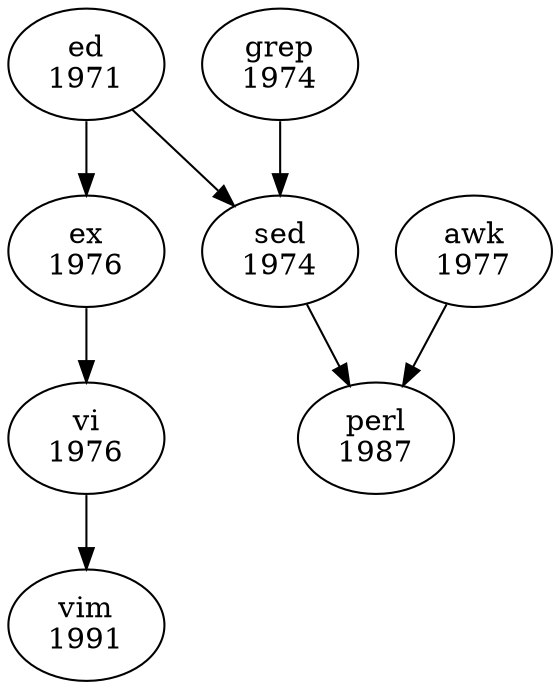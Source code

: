 digraph editors {
  "ed" [
    label = "ed\n1971"
  ]

  "ex" [
    label ="ex\n1976"
  ]

  vi [
    label ="vi\n1976"
  ]

  vim [
    label = "vim\n1991"
  ]

  grep [
    label = "grep\n1974"
  ]

  sed [
    label = "sed\n1974"
  ]

  awk [
    label = "awk\n1977"
  ]

  perl [
    label = "perl\n1987"
  ]
  
  ed -> ex
  ex -> vi
  vi -> vim
  ed -> sed
  grep -> sed
  sed -> perl
  awk -> perl
}